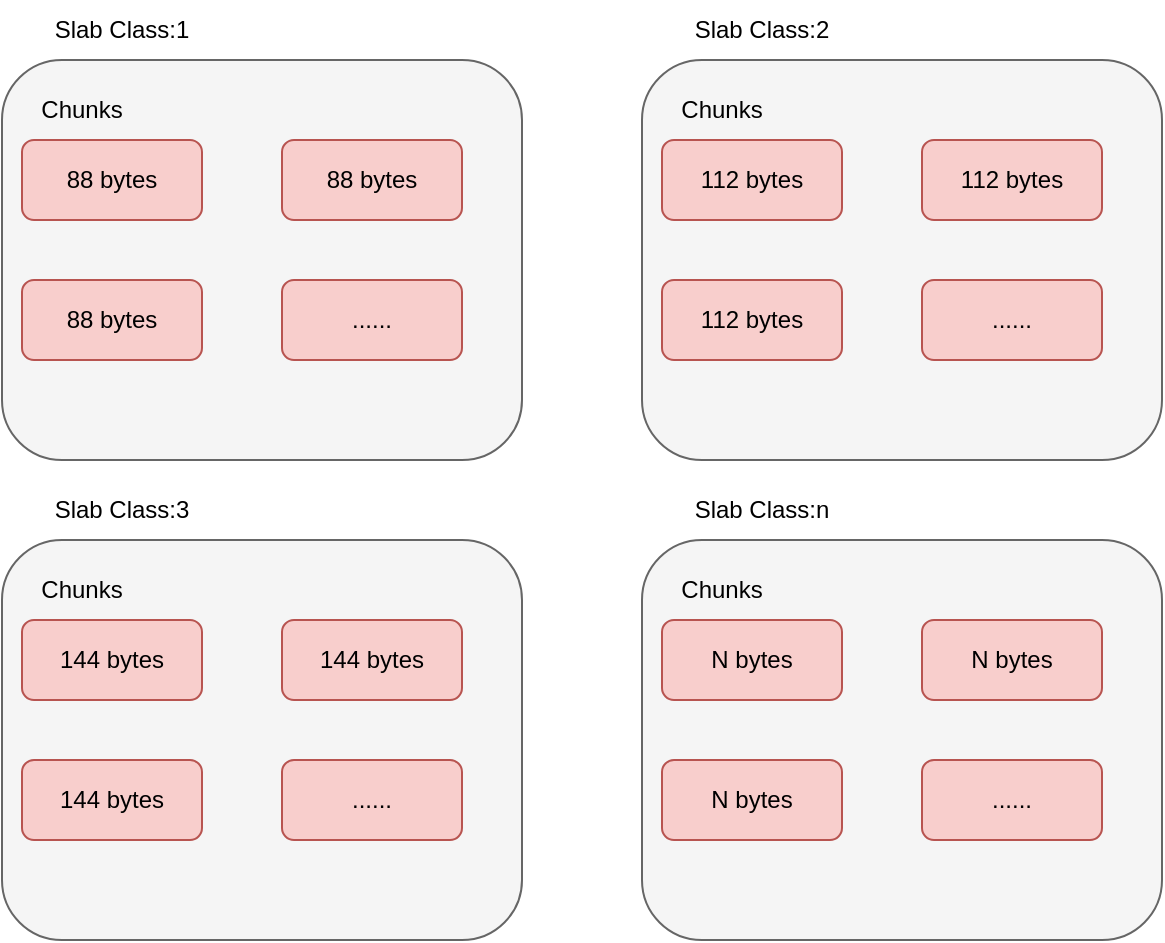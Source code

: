 <mxfile version="16.0.3" type="github">
  <diagram id="jiUmKCNPmTVctYRyUmwk" name="Page-1">
    <mxGraphModel dx="850" dy="427" grid="1" gridSize="10" guides="1" tooltips="1" connect="1" arrows="1" fold="1" page="1" pageScale="1" pageWidth="827" pageHeight="1169" math="0" shadow="0">
      <root>
        <mxCell id="0" />
        <mxCell id="1" parent="0" />
        <mxCell id="9xFEdgIHhNXRVokLLZbv-1" value="" style="rounded=1;whiteSpace=wrap;html=1;fillColor=#f5f5f5;fontColor=#333333;strokeColor=#666666;" vertex="1" parent="1">
          <mxGeometry x="80" y="90" width="260" height="200" as="geometry" />
        </mxCell>
        <mxCell id="9xFEdgIHhNXRVokLLZbv-2" value="Chunks" style="text;html=1;strokeColor=none;fillColor=none;align=center;verticalAlign=middle;whiteSpace=wrap;rounded=0;" vertex="1" parent="1">
          <mxGeometry x="90" y="100" width="60" height="30" as="geometry" />
        </mxCell>
        <mxCell id="9xFEdgIHhNXRVokLLZbv-3" value="88 bytes" style="rounded=1;whiteSpace=wrap;html=1;fillColor=#f8cecc;strokeColor=#b85450;" vertex="1" parent="1">
          <mxGeometry x="90" y="130" width="90" height="40" as="geometry" />
        </mxCell>
        <mxCell id="9xFEdgIHhNXRVokLLZbv-4" value="88 bytes" style="rounded=1;whiteSpace=wrap;html=1;fillColor=#f8cecc;strokeColor=#b85450;" vertex="1" parent="1">
          <mxGeometry x="220" y="130" width="90" height="40" as="geometry" />
        </mxCell>
        <mxCell id="9xFEdgIHhNXRVokLLZbv-5" value="88 bytes" style="rounded=1;whiteSpace=wrap;html=1;fillColor=#f8cecc;strokeColor=#b85450;" vertex="1" parent="1">
          <mxGeometry x="90" y="200" width="90" height="40" as="geometry" />
        </mxCell>
        <mxCell id="9xFEdgIHhNXRVokLLZbv-8" value="......" style="rounded=1;whiteSpace=wrap;html=1;fillColor=#f8cecc;strokeColor=#b85450;" vertex="1" parent="1">
          <mxGeometry x="220" y="200" width="90" height="40" as="geometry" />
        </mxCell>
        <mxCell id="9xFEdgIHhNXRVokLLZbv-9" value="Slab Class:1" style="text;html=1;strokeColor=none;fillColor=none;align=center;verticalAlign=middle;whiteSpace=wrap;rounded=0;" vertex="1" parent="1">
          <mxGeometry x="90" y="60" width="100" height="30" as="geometry" />
        </mxCell>
        <mxCell id="9xFEdgIHhNXRVokLLZbv-10" value="" style="rounded=1;whiteSpace=wrap;html=1;fillColor=#f5f5f5;fontColor=#333333;strokeColor=#666666;" vertex="1" parent="1">
          <mxGeometry x="400" y="90" width="260" height="200" as="geometry" />
        </mxCell>
        <mxCell id="9xFEdgIHhNXRVokLLZbv-11" value="Chunks" style="text;html=1;strokeColor=none;fillColor=none;align=center;verticalAlign=middle;whiteSpace=wrap;rounded=0;" vertex="1" parent="1">
          <mxGeometry x="410" y="100" width="60" height="30" as="geometry" />
        </mxCell>
        <mxCell id="9xFEdgIHhNXRVokLLZbv-12" value="112&amp;nbsp;bytes" style="rounded=1;whiteSpace=wrap;html=1;fillColor=#f8cecc;strokeColor=#b85450;" vertex="1" parent="1">
          <mxGeometry x="410" y="130" width="90" height="40" as="geometry" />
        </mxCell>
        <mxCell id="9xFEdgIHhNXRVokLLZbv-13" value="112 bytes" style="rounded=1;whiteSpace=wrap;html=1;fillColor=#f8cecc;strokeColor=#b85450;" vertex="1" parent="1">
          <mxGeometry x="540" y="130" width="90" height="40" as="geometry" />
        </mxCell>
        <mxCell id="9xFEdgIHhNXRVokLLZbv-14" value="112 bytes" style="rounded=1;whiteSpace=wrap;html=1;fillColor=#f8cecc;strokeColor=#b85450;" vertex="1" parent="1">
          <mxGeometry x="410" y="200" width="90" height="40" as="geometry" />
        </mxCell>
        <mxCell id="9xFEdgIHhNXRVokLLZbv-15" value="......" style="rounded=1;whiteSpace=wrap;html=1;fillColor=#f8cecc;strokeColor=#b85450;" vertex="1" parent="1">
          <mxGeometry x="540" y="200" width="90" height="40" as="geometry" />
        </mxCell>
        <mxCell id="9xFEdgIHhNXRVokLLZbv-16" value="Slab Class:2" style="text;html=1;strokeColor=none;fillColor=none;align=center;verticalAlign=middle;whiteSpace=wrap;rounded=0;" vertex="1" parent="1">
          <mxGeometry x="410" y="60" width="100" height="30" as="geometry" />
        </mxCell>
        <mxCell id="9xFEdgIHhNXRVokLLZbv-17" value="" style="rounded=1;whiteSpace=wrap;html=1;fillColor=#f5f5f5;fontColor=#333333;strokeColor=#666666;" vertex="1" parent="1">
          <mxGeometry x="80" y="330" width="260" height="200" as="geometry" />
        </mxCell>
        <mxCell id="9xFEdgIHhNXRVokLLZbv-18" value="Chunks" style="text;html=1;strokeColor=none;fillColor=none;align=center;verticalAlign=middle;whiteSpace=wrap;rounded=0;" vertex="1" parent="1">
          <mxGeometry x="90" y="340" width="60" height="30" as="geometry" />
        </mxCell>
        <mxCell id="9xFEdgIHhNXRVokLLZbv-19" value="144 bytes" style="rounded=1;whiteSpace=wrap;html=1;fillColor=#f8cecc;strokeColor=#b85450;" vertex="1" parent="1">
          <mxGeometry x="90" y="370" width="90" height="40" as="geometry" />
        </mxCell>
        <mxCell id="9xFEdgIHhNXRVokLLZbv-20" value="144 bytes" style="rounded=1;whiteSpace=wrap;html=1;fillColor=#f8cecc;strokeColor=#b85450;" vertex="1" parent="1">
          <mxGeometry x="220" y="370" width="90" height="40" as="geometry" />
        </mxCell>
        <mxCell id="9xFEdgIHhNXRVokLLZbv-21" value="144 bytes" style="rounded=1;whiteSpace=wrap;html=1;fillColor=#f8cecc;strokeColor=#b85450;" vertex="1" parent="1">
          <mxGeometry x="90" y="440" width="90" height="40" as="geometry" />
        </mxCell>
        <mxCell id="9xFEdgIHhNXRVokLLZbv-22" value="......" style="rounded=1;whiteSpace=wrap;html=1;fillColor=#f8cecc;strokeColor=#b85450;" vertex="1" parent="1">
          <mxGeometry x="220" y="440" width="90" height="40" as="geometry" />
        </mxCell>
        <mxCell id="9xFEdgIHhNXRVokLLZbv-23" value="Slab Class:3" style="text;html=1;strokeColor=none;fillColor=none;align=center;verticalAlign=middle;whiteSpace=wrap;rounded=0;" vertex="1" parent="1">
          <mxGeometry x="90" y="300" width="100" height="30" as="geometry" />
        </mxCell>
        <mxCell id="9xFEdgIHhNXRVokLLZbv-31" value="" style="rounded=1;whiteSpace=wrap;html=1;fillColor=#f5f5f5;fontColor=#333333;strokeColor=#666666;" vertex="1" parent="1">
          <mxGeometry x="400" y="330" width="260" height="200" as="geometry" />
        </mxCell>
        <mxCell id="9xFEdgIHhNXRVokLLZbv-32" value="Chunks" style="text;html=1;strokeColor=none;fillColor=none;align=center;verticalAlign=middle;whiteSpace=wrap;rounded=0;" vertex="1" parent="1">
          <mxGeometry x="410" y="340" width="60" height="30" as="geometry" />
        </mxCell>
        <mxCell id="9xFEdgIHhNXRVokLLZbv-33" value="N bytes" style="rounded=1;whiteSpace=wrap;html=1;fillColor=#f8cecc;strokeColor=#b85450;" vertex="1" parent="1">
          <mxGeometry x="410" y="370" width="90" height="40" as="geometry" />
        </mxCell>
        <mxCell id="9xFEdgIHhNXRVokLLZbv-34" value="N bytes" style="rounded=1;whiteSpace=wrap;html=1;fillColor=#f8cecc;strokeColor=#b85450;" vertex="1" parent="1">
          <mxGeometry x="540" y="370" width="90" height="40" as="geometry" />
        </mxCell>
        <mxCell id="9xFEdgIHhNXRVokLLZbv-35" value="N bytes" style="rounded=1;whiteSpace=wrap;html=1;fillColor=#f8cecc;strokeColor=#b85450;" vertex="1" parent="1">
          <mxGeometry x="410" y="440" width="90" height="40" as="geometry" />
        </mxCell>
        <mxCell id="9xFEdgIHhNXRVokLLZbv-36" value="......" style="rounded=1;whiteSpace=wrap;html=1;fillColor=#f8cecc;strokeColor=#b85450;" vertex="1" parent="1">
          <mxGeometry x="540" y="440" width="90" height="40" as="geometry" />
        </mxCell>
        <mxCell id="9xFEdgIHhNXRVokLLZbv-37" value="Slab Class:n" style="text;html=1;strokeColor=none;fillColor=none;align=center;verticalAlign=middle;whiteSpace=wrap;rounded=0;" vertex="1" parent="1">
          <mxGeometry x="410" y="300" width="100" height="30" as="geometry" />
        </mxCell>
      </root>
    </mxGraphModel>
  </diagram>
</mxfile>
